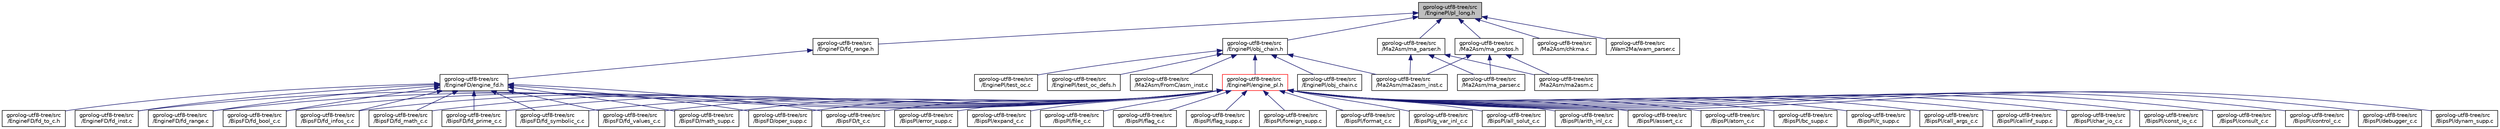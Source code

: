 digraph "gprolog-utf8-tree/src/EnginePl/pl_long.h"
{
  edge [fontname="Helvetica",fontsize="10",labelfontname="Helvetica",labelfontsize="10"];
  node [fontname="Helvetica",fontsize="10",shape=record];
  Node1 [label="gprolog-utf8-tree/src\l/EnginePl/pl_long.h",height=0.2,width=0.4,color="black", fillcolor="grey75", style="filled", fontcolor="black"];
  Node1 -> Node2 [dir="back",color="midnightblue",fontsize="10",style="solid"];
  Node2 [label="gprolog-utf8-tree/src\l/EngineFD/fd_range.h",height=0.2,width=0.4,color="black", fillcolor="white", style="filled",URL="$fd__range_8h.html"];
  Node2 -> Node3 [dir="back",color="midnightblue",fontsize="10",style="solid"];
  Node3 [label="gprolog-utf8-tree/src\l/EngineFD/engine_fd.h",height=0.2,width=0.4,color="black", fillcolor="white", style="filled",URL="$engine__fd_8h.html"];
  Node3 -> Node4 [dir="back",color="midnightblue",fontsize="10",style="solid"];
  Node4 [label="gprolog-utf8-tree/src\l/BipsFD/fd_bool_c.c",height=0.2,width=0.4,color="black", fillcolor="white", style="filled",URL="$fd__bool__c_8c.html"];
  Node3 -> Node5 [dir="back",color="midnightblue",fontsize="10",style="solid"];
  Node5 [label="gprolog-utf8-tree/src\l/BipsFD/fd_infos_c.c",height=0.2,width=0.4,color="black", fillcolor="white", style="filled",URL="$fd__infos__c_8c.html"];
  Node3 -> Node6 [dir="back",color="midnightblue",fontsize="10",style="solid"];
  Node6 [label="gprolog-utf8-tree/src\l/BipsFD/fd_math_c.c",height=0.2,width=0.4,color="black", fillcolor="white", style="filled",URL="$fd__math__c_8c.html"];
  Node3 -> Node7 [dir="back",color="midnightblue",fontsize="10",style="solid"];
  Node7 [label="gprolog-utf8-tree/src\l/BipsFD/fd_prime_c.c",height=0.2,width=0.4,color="black", fillcolor="white", style="filled",URL="$fd__prime__c_8c.html"];
  Node3 -> Node8 [dir="back",color="midnightblue",fontsize="10",style="solid"];
  Node8 [label="gprolog-utf8-tree/src\l/BipsFD/fd_symbolic_c.c",height=0.2,width=0.4,color="black", fillcolor="white", style="filled",URL="$fd__symbolic__c_8c.html"];
  Node3 -> Node9 [dir="back",color="midnightblue",fontsize="10",style="solid"];
  Node9 [label="gprolog-utf8-tree/src\l/BipsFD/fd_values_c.c",height=0.2,width=0.4,color="black", fillcolor="white", style="filled",URL="$fd__values__c_8c.html"];
  Node3 -> Node10 [dir="back",color="midnightblue",fontsize="10",style="solid"];
  Node10 [label="gprolog-utf8-tree/src\l/BipsFD/math_supp.c",height=0.2,width=0.4,color="black", fillcolor="white", style="filled",URL="$math__supp_8c.html"];
  Node3 -> Node11 [dir="back",color="midnightblue",fontsize="10",style="solid"];
  Node11 [label="gprolog-utf8-tree/src\l/BipsFD/oper_supp.c",height=0.2,width=0.4,color="black", fillcolor="white", style="filled",URL="$oper__supp_8c.html"];
  Node3 -> Node12 [dir="back",color="midnightblue",fontsize="10",style="solid"];
  Node12 [label="gprolog-utf8-tree/src\l/BipsFD/t_c.c",height=0.2,width=0.4,color="black", fillcolor="white", style="filled",URL="$BipsFD_2t__c_8c.html"];
  Node3 -> Node13 [dir="back",color="midnightblue",fontsize="10",style="solid"];
  Node13 [label="gprolog-utf8-tree/src\l/EngineFD/fd_inst.c",height=0.2,width=0.4,color="black", fillcolor="white", style="filled",URL="$fd__inst_8c.html"];
  Node3 -> Node14 [dir="back",color="midnightblue",fontsize="10",style="solid"];
  Node14 [label="gprolog-utf8-tree/src\l/EngineFD/fd_range.c",height=0.2,width=0.4,color="black", fillcolor="white", style="filled",URL="$fd__range_8c.html"];
  Node3 -> Node15 [dir="back",color="midnightblue",fontsize="10",style="solid"];
  Node15 [label="gprolog-utf8-tree/src\l/EngineFD/fd_to_c.h",height=0.2,width=0.4,color="black", fillcolor="white", style="filled",URL="$fd__to__c_8h.html"];
  Node1 -> Node16 [dir="back",color="midnightblue",fontsize="10",style="solid"];
  Node16 [label="gprolog-utf8-tree/src\l/EnginePl/obj_chain.h",height=0.2,width=0.4,color="black", fillcolor="white", style="filled",URL="$obj__chain_8h.html"];
  Node16 -> Node17 [dir="back",color="midnightblue",fontsize="10",style="solid"];
  Node17 [label="gprolog-utf8-tree/src\l/EnginePl/engine_pl.h",height=0.2,width=0.4,color="red", fillcolor="white", style="filled",URL="$engine__pl_8h.html"];
  Node17 -> Node4 [dir="back",color="midnightblue",fontsize="10",style="solid"];
  Node17 -> Node5 [dir="back",color="midnightblue",fontsize="10",style="solid"];
  Node17 -> Node6 [dir="back",color="midnightblue",fontsize="10",style="solid"];
  Node17 -> Node7 [dir="back",color="midnightblue",fontsize="10",style="solid"];
  Node17 -> Node8 [dir="back",color="midnightblue",fontsize="10",style="solid"];
  Node17 -> Node9 [dir="back",color="midnightblue",fontsize="10",style="solid"];
  Node17 -> Node10 [dir="back",color="midnightblue",fontsize="10",style="solid"];
  Node17 -> Node11 [dir="back",color="midnightblue",fontsize="10",style="solid"];
  Node17 -> Node12 [dir="back",color="midnightblue",fontsize="10",style="solid"];
  Node17 -> Node18 [dir="back",color="midnightblue",fontsize="10",style="solid"];
  Node18 [label="gprolog-utf8-tree/src\l/BipsPl/all_solut_c.c",height=0.2,width=0.4,color="black", fillcolor="white", style="filled",URL="$all__solut__c_8c.html"];
  Node17 -> Node19 [dir="back",color="midnightblue",fontsize="10",style="solid"];
  Node19 [label="gprolog-utf8-tree/src\l/BipsPl/arith_inl_c.c",height=0.2,width=0.4,color="black", fillcolor="white", style="filled",URL="$arith__inl__c_8c.html"];
  Node17 -> Node20 [dir="back",color="midnightblue",fontsize="10",style="solid"];
  Node20 [label="gprolog-utf8-tree/src\l/BipsPl/assert_c.c",height=0.2,width=0.4,color="black", fillcolor="white", style="filled",URL="$assert__c_8c.html"];
  Node17 -> Node21 [dir="back",color="midnightblue",fontsize="10",style="solid"];
  Node21 [label="gprolog-utf8-tree/src\l/BipsPl/atom_c.c",height=0.2,width=0.4,color="black", fillcolor="white", style="filled",URL="$atom__c_8c.html"];
  Node17 -> Node22 [dir="back",color="midnightblue",fontsize="10",style="solid"];
  Node22 [label="gprolog-utf8-tree/src\l/BipsPl/bc_supp.c",height=0.2,width=0.4,color="black", fillcolor="white", style="filled",URL="$bc__supp_8c.html"];
  Node17 -> Node23 [dir="back",color="midnightblue",fontsize="10",style="solid"];
  Node23 [label="gprolog-utf8-tree/src\l/BipsPl/c_supp.c",height=0.2,width=0.4,color="black", fillcolor="white", style="filled",URL="$c__supp_8c.html"];
  Node17 -> Node24 [dir="back",color="midnightblue",fontsize="10",style="solid"];
  Node24 [label="gprolog-utf8-tree/src\l/BipsPl/call_args_c.c",height=0.2,width=0.4,color="black", fillcolor="white", style="filled",URL="$call__args__c_8c.html"];
  Node17 -> Node25 [dir="back",color="midnightblue",fontsize="10",style="solid"];
  Node25 [label="gprolog-utf8-tree/src\l/BipsPl/callinf_supp.c",height=0.2,width=0.4,color="black", fillcolor="white", style="filled",URL="$callinf__supp_8c.html"];
  Node17 -> Node26 [dir="back",color="midnightblue",fontsize="10",style="solid"];
  Node26 [label="gprolog-utf8-tree/src\l/BipsPl/char_io_c.c",height=0.2,width=0.4,color="black", fillcolor="white", style="filled",URL="$char__io__c_8c.html"];
  Node17 -> Node27 [dir="back",color="midnightblue",fontsize="10",style="solid"];
  Node27 [label="gprolog-utf8-tree/src\l/BipsPl/const_io_c.c",height=0.2,width=0.4,color="black", fillcolor="white", style="filled",URL="$const__io__c_8c.html"];
  Node17 -> Node28 [dir="back",color="midnightblue",fontsize="10",style="solid"];
  Node28 [label="gprolog-utf8-tree/src\l/BipsPl/consult_c.c",height=0.2,width=0.4,color="black", fillcolor="white", style="filled",URL="$consult__c_8c.html"];
  Node17 -> Node29 [dir="back",color="midnightblue",fontsize="10",style="solid"];
  Node29 [label="gprolog-utf8-tree/src\l/BipsPl/control_c.c",height=0.2,width=0.4,color="black", fillcolor="white", style="filled",URL="$control__c_8c.html"];
  Node17 -> Node30 [dir="back",color="midnightblue",fontsize="10",style="solid"];
  Node30 [label="gprolog-utf8-tree/src\l/BipsPl/debugger_c.c",height=0.2,width=0.4,color="black", fillcolor="white", style="filled",URL="$debugger__c_8c.html"];
  Node17 -> Node31 [dir="back",color="midnightblue",fontsize="10",style="solid"];
  Node31 [label="gprolog-utf8-tree/src\l/BipsPl/dynam_supp.c",height=0.2,width=0.4,color="black", fillcolor="white", style="filled",URL="$dynam__supp_8c.html"];
  Node17 -> Node32 [dir="back",color="midnightblue",fontsize="10",style="solid"];
  Node32 [label="gprolog-utf8-tree/src\l/BipsPl/error_supp.c",height=0.2,width=0.4,color="black", fillcolor="white", style="filled",URL="$error__supp_8c.html"];
  Node17 -> Node33 [dir="back",color="midnightblue",fontsize="10",style="solid"];
  Node33 [label="gprolog-utf8-tree/src\l/BipsPl/expand_c.c",height=0.2,width=0.4,color="black", fillcolor="white", style="filled",URL="$expand__c_8c.html"];
  Node17 -> Node34 [dir="back",color="midnightblue",fontsize="10",style="solid"];
  Node34 [label="gprolog-utf8-tree/src\l/BipsPl/file_c.c",height=0.2,width=0.4,color="black", fillcolor="white", style="filled",URL="$file__c_8c.html"];
  Node17 -> Node35 [dir="back",color="midnightblue",fontsize="10",style="solid"];
  Node35 [label="gprolog-utf8-tree/src\l/BipsPl/flag_c.c",height=0.2,width=0.4,color="black", fillcolor="white", style="filled",URL="$flag__c_8c.html"];
  Node17 -> Node36 [dir="back",color="midnightblue",fontsize="10",style="solid"];
  Node36 [label="gprolog-utf8-tree/src\l/BipsPl/flag_supp.c",height=0.2,width=0.4,color="black", fillcolor="white", style="filled",URL="$flag__supp_8c.html"];
  Node17 -> Node37 [dir="back",color="midnightblue",fontsize="10",style="solid"];
  Node37 [label="gprolog-utf8-tree/src\l/BipsPl/foreign_supp.c",height=0.2,width=0.4,color="black", fillcolor="white", style="filled",URL="$foreign__supp_8c.html"];
  Node17 -> Node38 [dir="back",color="midnightblue",fontsize="10",style="solid"];
  Node38 [label="gprolog-utf8-tree/src\l/BipsPl/format_c.c",height=0.2,width=0.4,color="black", fillcolor="white", style="filled",URL="$format__c_8c.html"];
  Node17 -> Node39 [dir="back",color="midnightblue",fontsize="10",style="solid"];
  Node39 [label="gprolog-utf8-tree/src\l/BipsPl/g_var_inl_c.c",height=0.2,width=0.4,color="black", fillcolor="white", style="filled",URL="$g__var__inl__c_8c.html"];
  Node17 -> Node13 [dir="back",color="midnightblue",fontsize="10",style="solid"];
  Node17 -> Node14 [dir="back",color="midnightblue",fontsize="10",style="solid"];
  Node16 -> Node40 [dir="back",color="midnightblue",fontsize="10",style="solid"];
  Node40 [label="gprolog-utf8-tree/src\l/EnginePl/obj_chain.c",height=0.2,width=0.4,color="black", fillcolor="white", style="filled",URL="$obj__chain_8c.html"];
  Node16 -> Node41 [dir="back",color="midnightblue",fontsize="10",style="solid"];
  Node41 [label="gprolog-utf8-tree/src\l/EnginePl/test_oc.c",height=0.2,width=0.4,color="black", fillcolor="white", style="filled",URL="$test__oc_8c.html"];
  Node16 -> Node42 [dir="back",color="midnightblue",fontsize="10",style="solid"];
  Node42 [label="gprolog-utf8-tree/src\l/EnginePl/test_oc_defs.h",height=0.2,width=0.4,color="black", fillcolor="white", style="filled",URL="$test__oc__defs_8h.html"];
  Node16 -> Node43 [dir="back",color="midnightblue",fontsize="10",style="solid"];
  Node43 [label="gprolog-utf8-tree/src\l/Ma2Asm/FromC/asm_inst.c",height=0.2,width=0.4,color="black", fillcolor="white", style="filled",URL="$asm__inst_8c.html"];
  Node16 -> Node44 [dir="back",color="midnightblue",fontsize="10",style="solid"];
  Node44 [label="gprolog-utf8-tree/src\l/Ma2Asm/ma2asm_inst.c",height=0.2,width=0.4,color="black", fillcolor="white", style="filled",URL="$ma2asm__inst_8c.html"];
  Node1 -> Node45 [dir="back",color="midnightblue",fontsize="10",style="solid"];
  Node45 [label="gprolog-utf8-tree/src\l/Ma2Asm/chkma.c",height=0.2,width=0.4,color="black", fillcolor="white", style="filled",URL="$chkma_8c.html"];
  Node1 -> Node46 [dir="back",color="midnightblue",fontsize="10",style="solid"];
  Node46 [label="gprolog-utf8-tree/src\l/Ma2Asm/ma_parser.h",height=0.2,width=0.4,color="black", fillcolor="white", style="filled",URL="$ma__parser_8h.html"];
  Node46 -> Node47 [dir="back",color="midnightblue",fontsize="10",style="solid"];
  Node47 [label="gprolog-utf8-tree/src\l/Ma2Asm/ma2asm.c",height=0.2,width=0.4,color="black", fillcolor="white", style="filled",URL="$ma2asm_8c.html"];
  Node46 -> Node44 [dir="back",color="midnightblue",fontsize="10",style="solid"];
  Node46 -> Node48 [dir="back",color="midnightblue",fontsize="10",style="solid"];
  Node48 [label="gprolog-utf8-tree/src\l/Ma2Asm/ma_parser.c",height=0.2,width=0.4,color="black", fillcolor="white", style="filled",URL="$ma__parser_8c.html"];
  Node1 -> Node49 [dir="back",color="midnightblue",fontsize="10",style="solid"];
  Node49 [label="gprolog-utf8-tree/src\l/Ma2Asm/ma_protos.h",height=0.2,width=0.4,color="black", fillcolor="white", style="filled",URL="$ma__protos_8h.html"];
  Node49 -> Node47 [dir="back",color="midnightblue",fontsize="10",style="solid"];
  Node49 -> Node44 [dir="back",color="midnightblue",fontsize="10",style="solid"];
  Node49 -> Node48 [dir="back",color="midnightblue",fontsize="10",style="solid"];
  Node1 -> Node50 [dir="back",color="midnightblue",fontsize="10",style="solid"];
  Node50 [label="gprolog-utf8-tree/src\l/Wam2Ma/wam_parser.c",height=0.2,width=0.4,color="black", fillcolor="white", style="filled",URL="$wam__parser_8c.html"];
}
